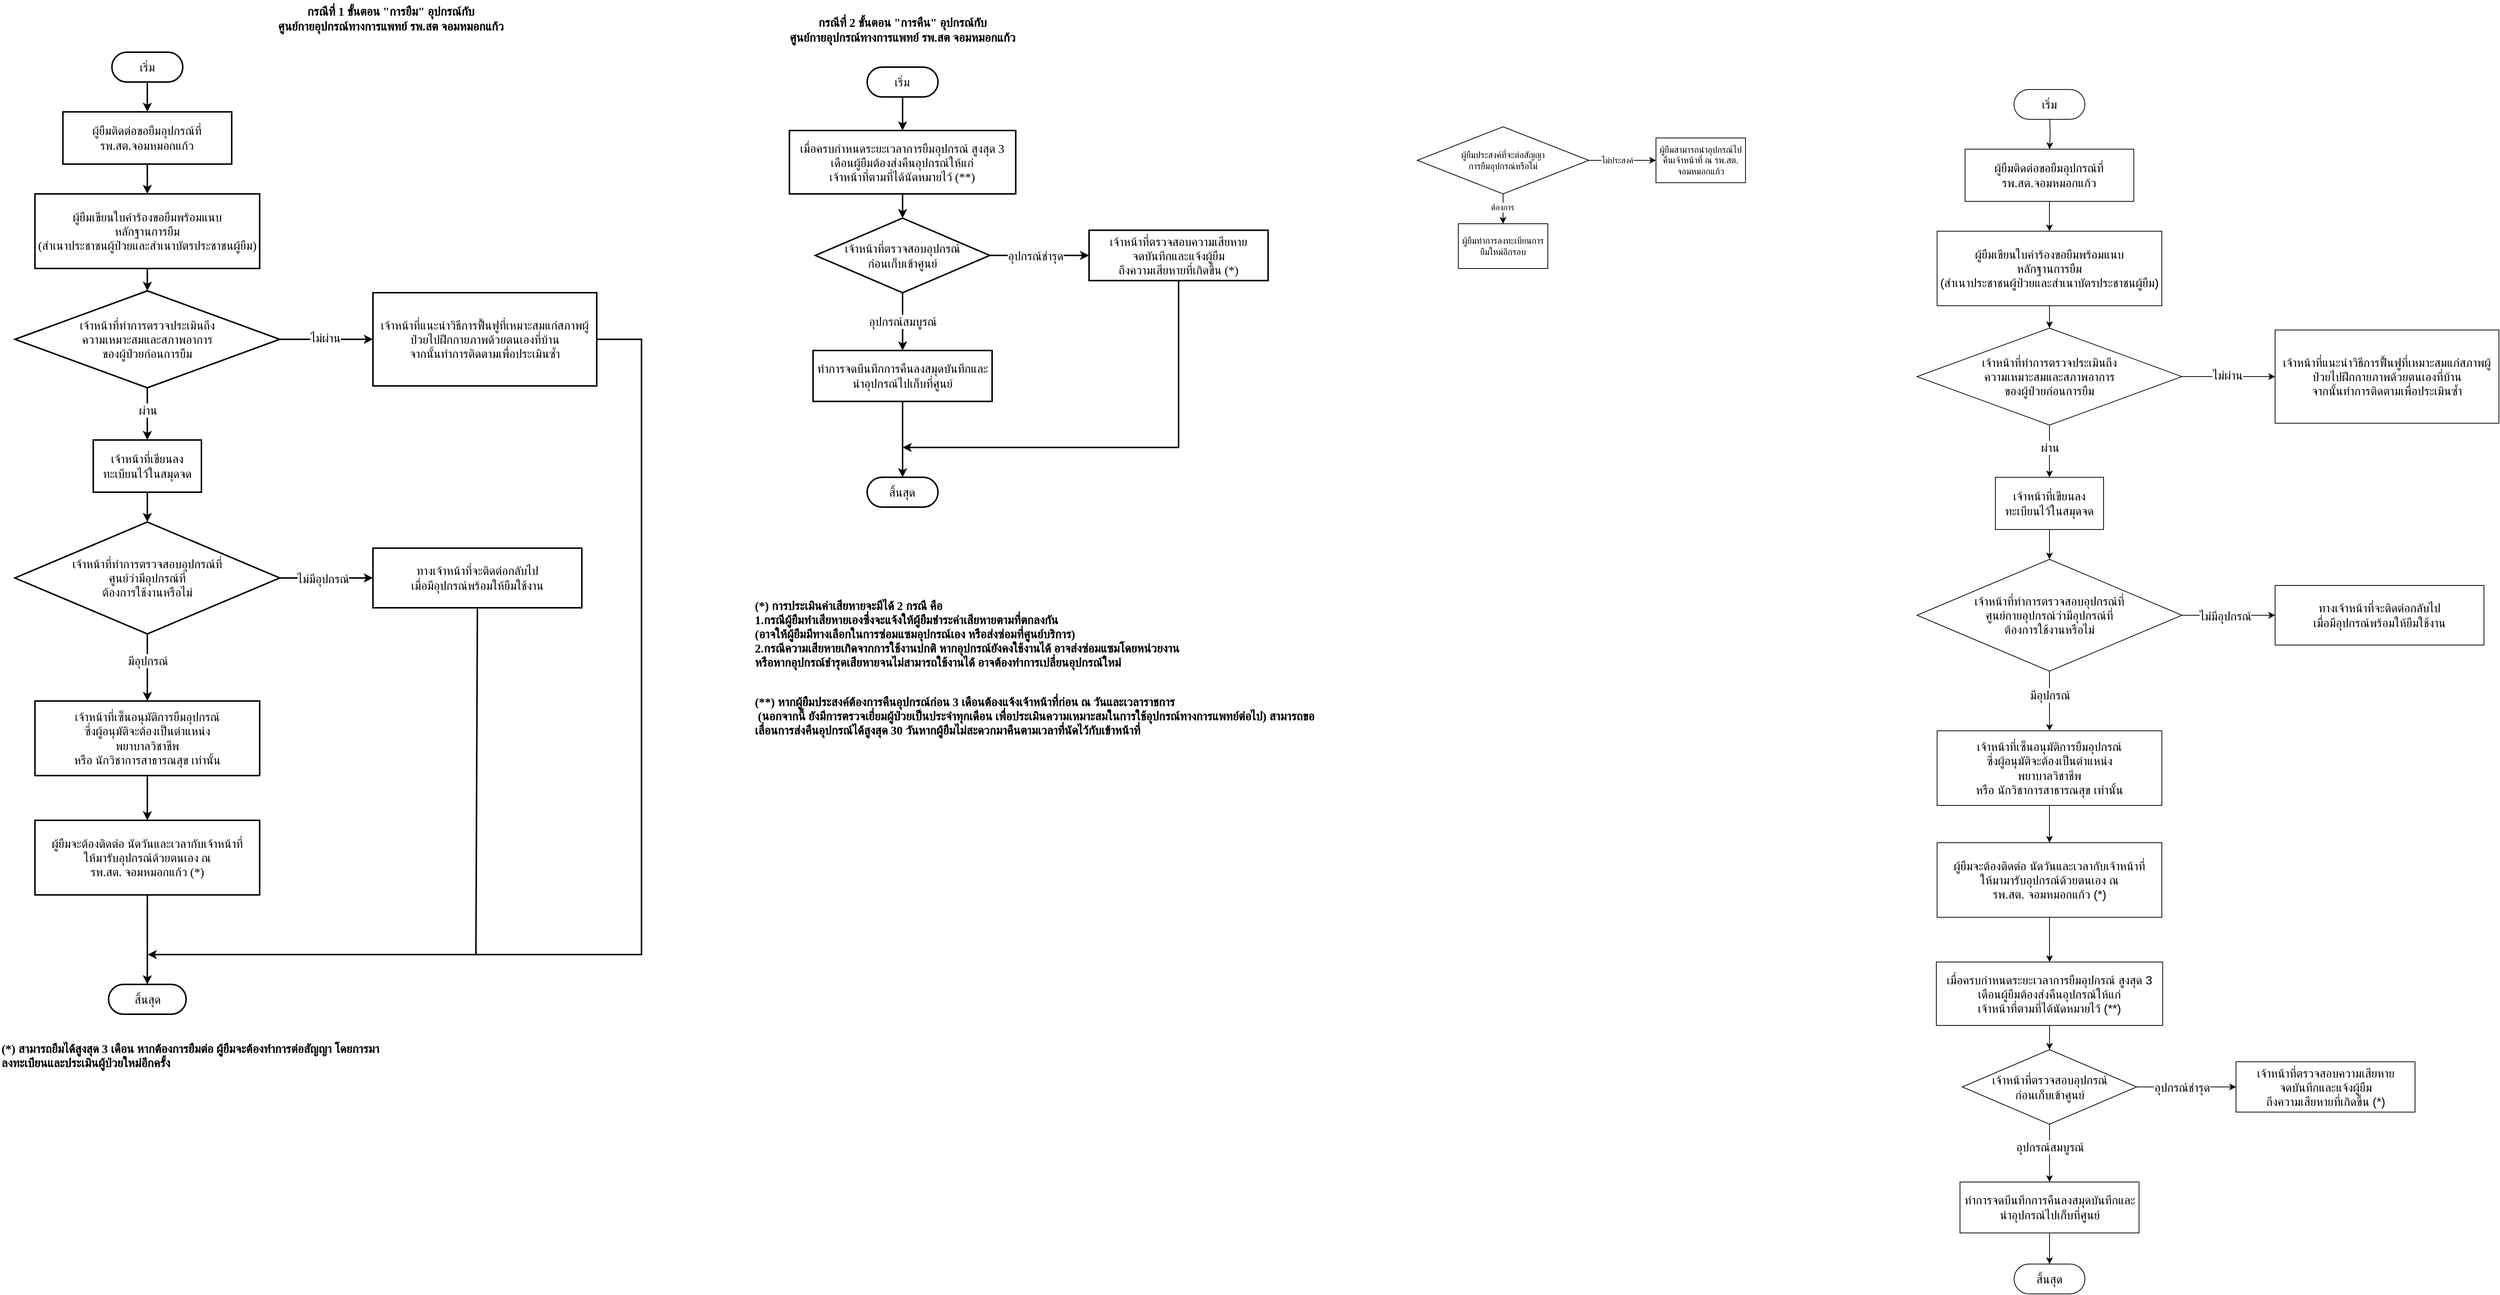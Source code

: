<mxfile version="26.0.16">
  <diagram id="C5RBs43oDa-KdzZeNtuy" name="Page-1">
    <mxGraphModel dx="2514" dy="1354" grid="1" gridSize="10" guides="0" tooltips="1" connect="1" arrows="1" fold="1" page="1" pageScale="1" pageWidth="3937" pageHeight="3937" math="0" shadow="0">
      <root>
        <mxCell id="WIyWlLk6GJQsqaUBKTNV-0" />
        <mxCell id="WIyWlLk6GJQsqaUBKTNV-1" parent="WIyWlLk6GJQsqaUBKTNV-0" />
        <mxCell id="w91RFXMXkyerHTZb2JvK-15" value="" style="edgeStyle=orthogonalEdgeStyle;rounded=0;orthogonalLoop=1;jettySize=auto;html=1;spacing=2;fontSize=16;strokeWidth=2;fontStyle=0;fontFamily=Sarabun;fontSource=https%3A%2F%2Ffonts.googleapis.com%2Fcss%3Ffamily%3DSarabun;" parent="WIyWlLk6GJQsqaUBKTNV-1" source="w91RFXMXkyerHTZb2JvK-3" target="w91RFXMXkyerHTZb2JvK-6" edge="1">
          <mxGeometry relative="1" as="geometry" />
        </mxCell>
        <mxCell id="w91RFXMXkyerHTZb2JvK-3" value="&lt;font data-font-src=&quot;https://fonts.googleapis.com/css?family=Sarabun&quot;&gt;&lt;span&gt;เริ่ม&lt;/span&gt;&lt;/font&gt;" style="html=1;dashed=0;whiteSpace=wrap;shape=mxgraph.dfd.start;fontSize=16;spacing=2;strokeWidth=2;fontStyle=0;fontFamily=Sarabun;fontSource=https%3A%2F%2Ffonts.googleapis.com%2Fcss%3Ffamily%3DSarabun;" parent="WIyWlLk6GJQsqaUBKTNV-1" vertex="1">
          <mxGeometry x="260.02" y="100" width="95" height="40" as="geometry" />
        </mxCell>
        <mxCell id="w91RFXMXkyerHTZb2JvK-16" value="" style="edgeStyle=orthogonalEdgeStyle;rounded=0;orthogonalLoop=1;jettySize=auto;html=1;spacing=2;fontSize=16;strokeWidth=2;fontStyle=0;fontFamily=Sarabun;fontSource=https%3A%2F%2Ffonts.googleapis.com%2Fcss%3Ffamily%3DSarabun;" parent="WIyWlLk6GJQsqaUBKTNV-1" source="w91RFXMXkyerHTZb2JvK-6" target="w91RFXMXkyerHTZb2JvK-7" edge="1">
          <mxGeometry relative="1" as="geometry" />
        </mxCell>
        <mxCell id="w91RFXMXkyerHTZb2JvK-6" value="&lt;font data-font-src=&quot;https://fonts.googleapis.com/css?family=Sarabun&quot;&gt;&lt;span&gt;ผู้ยืมติดต่อขอยืมอุปกรณ์ที่&lt;/span&gt;&lt;/font&gt;&lt;div&gt;&lt;font data-font-src=&quot;https://fonts.googleapis.com/css?family=Sarabun&quot;&gt;&lt;span&gt;รพ.สต.จอมหมอกแก้ว&lt;/span&gt;&lt;/font&gt;&lt;/div&gt;" style="rounded=0;whiteSpace=wrap;html=1;fontSize=16;spacing=2;strokeWidth=2;fontStyle=0;fontFamily=Sarabun;fontSource=https%3A%2F%2Ffonts.googleapis.com%2Fcss%3Ffamily%3DSarabun;" parent="WIyWlLk6GJQsqaUBKTNV-1" vertex="1">
          <mxGeometry x="194.37" y="180" width="226.25" height="70" as="geometry" />
        </mxCell>
        <mxCell id="w91RFXMXkyerHTZb2JvK-17" value="" style="edgeStyle=orthogonalEdgeStyle;rounded=0;orthogonalLoop=1;jettySize=auto;html=1;spacing=2;fontSize=16;strokeWidth=2;fontStyle=0;fontFamily=Sarabun;fontSource=https%3A%2F%2Ffonts.googleapis.com%2Fcss%3Ffamily%3DSarabun;" parent="WIyWlLk6GJQsqaUBKTNV-1" source="w91RFXMXkyerHTZb2JvK-7" target="w91RFXMXkyerHTZb2JvK-8" edge="1">
          <mxGeometry relative="1" as="geometry" />
        </mxCell>
        <mxCell id="w91RFXMXkyerHTZb2JvK-7" value="&lt;font data-font-src=&quot;https://fonts.googleapis.com/css?family=Sarabun&quot;&gt;&lt;span&gt;ผู้ยืมเขียนใบคำร้องขอยืมพร้อมแนบ&lt;br&gt;หลักฐานการยืม&lt;/span&gt;&lt;/font&gt;&lt;div&gt;&lt;font data-font-src=&quot;https://fonts.googleapis.com/css?family=Sarabun&quot;&gt;&lt;span&gt;(สำเนาประชาชนผู้ป่วยและสำเนาบัตรประชาชนผู้ยืม)&lt;/span&gt;&lt;/font&gt;&lt;/div&gt;" style="rounded=0;whiteSpace=wrap;html=1;fontSize=16;spacing=2;strokeWidth=2;fontStyle=0;fontFamily=Sarabun;fontSource=https%3A%2F%2Ffonts.googleapis.com%2Fcss%3Ffamily%3DSarabun;" parent="WIyWlLk6GJQsqaUBKTNV-1" vertex="1">
          <mxGeometry x="156.87" y="290" width="301.25" height="100" as="geometry" />
        </mxCell>
        <mxCell id="w91RFXMXkyerHTZb2JvK-18" value="" style="edgeStyle=orthogonalEdgeStyle;rounded=0;orthogonalLoop=1;jettySize=auto;html=1;spacing=2;fontSize=16;strokeWidth=2;fontStyle=0;fontFamily=Sarabun;fontSource=https%3A%2F%2Ffonts.googleapis.com%2Fcss%3Ffamily%3DSarabun;" parent="WIyWlLk6GJQsqaUBKTNV-1" source="w91RFXMXkyerHTZb2JvK-8" target="w91RFXMXkyerHTZb2JvK-9" edge="1">
          <mxGeometry relative="1" as="geometry" />
        </mxCell>
        <mxCell id="Gq7pANQXskhUeCgIyRuJ-11" value="&lt;span&gt;&lt;font data-font-src=&quot;https://fonts.googleapis.com/css?family=Sarabun&quot;&gt;ผ่าน&lt;/font&gt;&lt;/span&gt;" style="edgeLabel;html=1;align=center;verticalAlign=middle;resizable=0;points=[];fontSize=16;spacing=2;fontStyle=0;fontFamily=Sarabun;fontSource=https%3A%2F%2Ffonts.googleapis.com%2Fcss%3Ffamily%3DSarabun;" parent="w91RFXMXkyerHTZb2JvK-18" vertex="1" connectable="0">
          <mxGeometry x="-0.466" y="1" relative="1" as="geometry">
            <mxPoint x="-1" y="11" as="offset" />
          </mxGeometry>
        </mxCell>
        <mxCell id="Gq7pANQXskhUeCgIyRuJ-9" value="" style="edgeStyle=orthogonalEdgeStyle;rounded=0;orthogonalLoop=1;jettySize=auto;html=1;spacing=2;fontSize=16;strokeWidth=2;fontStyle=0;fontFamily=Sarabun;fontSource=https%3A%2F%2Ffonts.googleapis.com%2Fcss%3Ffamily%3DSarabun;" parent="WIyWlLk6GJQsqaUBKTNV-1" source="w91RFXMXkyerHTZb2JvK-8" target="Gq7pANQXskhUeCgIyRuJ-8" edge="1">
          <mxGeometry relative="1" as="geometry" />
        </mxCell>
        <mxCell id="Gq7pANQXskhUeCgIyRuJ-10" value="&lt;font data-font-src=&quot;https://fonts.googleapis.com/css?family=Sarabun&quot;&gt;&lt;span&gt;ไม่ผ่าน&lt;/span&gt;&lt;/font&gt;" style="edgeLabel;html=1;align=center;verticalAlign=middle;resizable=0;points=[];fontSize=16;spacing=2;fontStyle=0;fontFamily=Sarabun;fontSource=https%3A%2F%2Ffonts.googleapis.com%2Fcss%3Ffamily%3DSarabun;" parent="Gq7pANQXskhUeCgIyRuJ-9" vertex="1" connectable="0">
          <mxGeometry x="-0.021" y="2" relative="1" as="geometry">
            <mxPoint as="offset" />
          </mxGeometry>
        </mxCell>
        <mxCell id="w91RFXMXkyerHTZb2JvK-8" value="&lt;font data-font-src=&quot;https://fonts.googleapis.com/css?family=Sarabun&quot;&gt;&lt;span&gt;เจ้าหน้าที่ทำการตรวจประเมินถึง&lt;br&gt;ความเหมาะสมและสภาพอาการ&lt;br&gt;ของผู้ป่วยก่อนการยืม&lt;/span&gt;&lt;/font&gt;" style="rhombus;whiteSpace=wrap;html=1;spacing=2;fontSize=16;strokeWidth=2;fontStyle=0;fontFamily=Sarabun;fontSource=https%3A%2F%2Ffonts.googleapis.com%2Fcss%3Ffamily%3DSarabun;" parent="WIyWlLk6GJQsqaUBKTNV-1" vertex="1">
          <mxGeometry x="130" y="420" width="355" height="130" as="geometry" />
        </mxCell>
        <mxCell id="w91RFXMXkyerHTZb2JvK-19" value="" style="edgeStyle=orthogonalEdgeStyle;rounded=0;orthogonalLoop=1;jettySize=auto;html=1;spacing=2;fontSize=16;strokeWidth=2;fontStyle=0;fontFamily=Sarabun;fontSource=https%3A%2F%2Ffonts.googleapis.com%2Fcss%3Ffamily%3DSarabun;" parent="WIyWlLk6GJQsqaUBKTNV-1" source="w91RFXMXkyerHTZb2JvK-9" target="w91RFXMXkyerHTZb2JvK-10" edge="1">
          <mxGeometry relative="1" as="geometry" />
        </mxCell>
        <mxCell id="w91RFXMXkyerHTZb2JvK-9" value="&lt;font data-font-src=&quot;https://fonts.googleapis.com/css?family=Sarabun&quot;&gt;&lt;span&gt;เจ้าหน้าที่เขียนลงทะเบียนไว้ในสมุดจด&lt;/span&gt;&lt;/font&gt;" style="rounded=0;whiteSpace=wrap;html=1;spacing=2;fontSize=16;strokeWidth=2;fontStyle=0;fontFamily=Sarabun;fontSource=https%3A%2F%2Ffonts.googleapis.com%2Fcss%3Ffamily%3DSarabun;" parent="WIyWlLk6GJQsqaUBKTNV-1" vertex="1">
          <mxGeometry x="235.02" y="620" width="145" height="70" as="geometry" />
        </mxCell>
        <mxCell id="w91RFXMXkyerHTZb2JvK-20" value="" style="edgeStyle=orthogonalEdgeStyle;rounded=0;orthogonalLoop=1;jettySize=auto;html=1;spacing=2;fontSize=16;strokeWidth=2;fontStyle=0;fontFamily=Sarabun;fontSource=https%3A%2F%2Ffonts.googleapis.com%2Fcss%3Ffamily%3DSarabun;" parent="WIyWlLk6GJQsqaUBKTNV-1" source="w91RFXMXkyerHTZb2JvK-10" target="w91RFXMXkyerHTZb2JvK-11" edge="1">
          <mxGeometry relative="1" as="geometry" />
        </mxCell>
        <mxCell id="Gq7pANQXskhUeCgIyRuJ-12" value="&lt;font data-font-src=&quot;https://fonts.googleapis.com/css?family=Sarabun&quot;&gt;&lt;span&gt;มีอุปกรณ์&lt;/span&gt;&lt;/font&gt;" style="edgeLabel;html=1;align=center;verticalAlign=middle;resizable=0;points=[];fontSize=16;spacing=2;fontStyle=0;fontFamily=Sarabun;fontSource=https%3A%2F%2Ffonts.googleapis.com%2Fcss%3Ffamily%3DSarabun;" parent="w91RFXMXkyerHTZb2JvK-20" vertex="1" connectable="0">
          <mxGeometry x="-0.207" relative="1" as="geometry">
            <mxPoint as="offset" />
          </mxGeometry>
        </mxCell>
        <mxCell id="Gq7pANQXskhUeCgIyRuJ-14" value="" style="edgeStyle=orthogonalEdgeStyle;rounded=0;orthogonalLoop=1;jettySize=auto;html=1;spacing=2;fontSize=16;strokeWidth=2;fontStyle=0;fontFamily=Sarabun;fontSource=https%3A%2F%2Ffonts.googleapis.com%2Fcss%3Ffamily%3DSarabun;" parent="WIyWlLk6GJQsqaUBKTNV-1" source="w91RFXMXkyerHTZb2JvK-10" target="Gq7pANQXskhUeCgIyRuJ-13" edge="1">
          <mxGeometry relative="1" as="geometry" />
        </mxCell>
        <mxCell id="Gq7pANQXskhUeCgIyRuJ-16" value="&lt;span&gt;&lt;font data-font-src=&quot;https://fonts.googleapis.com/css?family=Sarabun&quot;&gt;ไม่มีอุปกรณ์&lt;/font&gt;&lt;/span&gt;" style="edgeLabel;html=1;align=center;verticalAlign=middle;resizable=0;points=[];fontSize=16;spacing=2;fontStyle=0;fontFamily=Sarabun;fontSource=https%3A%2F%2Ffonts.googleapis.com%2Fcss%3Ffamily%3DSarabun;" parent="Gq7pANQXskhUeCgIyRuJ-14" vertex="1" connectable="0">
          <mxGeometry x="-0.078" y="-1" relative="1" as="geometry">
            <mxPoint as="offset" />
          </mxGeometry>
        </mxCell>
        <mxCell id="w91RFXMXkyerHTZb2JvK-10" value="&lt;font data-font-src=&quot;https://fonts.googleapis.com/css?family=Sarabun&quot;&gt;&lt;span&gt;เจ้าหน้าที่ทำการตรวจสอบอุปกรณ์ที่&lt;br&gt;ศูนย์ว่ามีอุปกรณ์ที่&lt;br&gt;ต้องการใช้งานหรือไม่&lt;/span&gt;&lt;/font&gt;" style="rhombus;whiteSpace=wrap;html=1;spacing=2;fontSize=16;strokeWidth=2;fontStyle=0;fontFamily=Sarabun;fontSource=https%3A%2F%2Ffonts.googleapis.com%2Fcss%3Ffamily%3DSarabun;" parent="WIyWlLk6GJQsqaUBKTNV-1" vertex="1">
          <mxGeometry x="130.02" y="730" width="355" height="150" as="geometry" />
        </mxCell>
        <mxCell id="w91RFXMXkyerHTZb2JvK-21" value="" style="edgeStyle=orthogonalEdgeStyle;rounded=0;orthogonalLoop=1;jettySize=auto;html=1;spacing=2;fontSize=16;strokeWidth=2;fontStyle=0;fontFamily=Sarabun;fontSource=https%3A%2F%2Ffonts.googleapis.com%2Fcss%3Ffamily%3DSarabun;" parent="WIyWlLk6GJQsqaUBKTNV-1" source="w91RFXMXkyerHTZb2JvK-11" target="w91RFXMXkyerHTZb2JvK-12" edge="1">
          <mxGeometry relative="1" as="geometry" />
        </mxCell>
        <mxCell id="w91RFXMXkyerHTZb2JvK-11" value="&lt;font data-font-src=&quot;https://fonts.googleapis.com/css?family=Sarabun&quot;&gt;&lt;span&gt;เจ้าหน้าที่เซ็นอนุมัติการยืมอุปกรณ์&lt;br&gt;ซึ่งผู้อนุมัติจะต้องเป็นตำแหน่ง &lt;br&gt;พยาบาลวิชาชีพ&lt;br&gt;หรือ นักวิชาการสาธารณสุข เท่านั้น&lt;/span&gt;&lt;/font&gt;" style="rounded=0;whiteSpace=wrap;html=1;fontSize=16;spacing=2;strokeWidth=2;fontStyle=0;fontFamily=Sarabun;fontSource=https%3A%2F%2Ffonts.googleapis.com%2Fcss%3Ffamily%3DSarabun;" parent="WIyWlLk6GJQsqaUBKTNV-1" vertex="1">
          <mxGeometry x="156.89" y="970" width="301.25" height="100" as="geometry" />
        </mxCell>
        <mxCell id="w91RFXMXkyerHTZb2JvK-22" value="" style="rounded=0;orthogonalLoop=1;jettySize=auto;html=1;spacing=2;fontSize=16;strokeWidth=2;fontStyle=0;fontFamily=Sarabun;fontSource=https%3A%2F%2Ffonts.googleapis.com%2Fcss%3Ffamily%3DSarabun;edgeStyle=orthogonalEdgeStyle;" parent="WIyWlLk6GJQsqaUBKTNV-1" source="w91RFXMXkyerHTZb2JvK-12" target="w91RFXMXkyerHTZb2JvK-14" edge="1">
          <mxGeometry relative="1" as="geometry" />
        </mxCell>
        <mxCell id="w91RFXMXkyerHTZb2JvK-12" value="&lt;font data-font-src=&quot;https://fonts.googleapis.com/css?family=Sarabun&quot;&gt;&lt;span&gt;ผู้ยืมจะต้องติดต่อ นัดวันและเวลากับเจ้าหน้าที่&lt;br&gt;ให้มารับอุปกรณ์ด้วยตนเอง ณ &lt;br&gt;รพ.สต. จอมหมอกแก้ว (*)&lt;/span&gt;&lt;/font&gt;" style="rounded=0;whiteSpace=wrap;html=1;fontSize=16;spacing=2;strokeWidth=2;fontStyle=0;fontFamily=Sarabun;fontSource=https%3A%2F%2Ffonts.googleapis.com%2Fcss%3Ffamily%3DSarabun;" parent="WIyWlLk6GJQsqaUBKTNV-1" vertex="1">
          <mxGeometry x="156.87" y="1130" width="301.25" height="100" as="geometry" />
        </mxCell>
        <mxCell id="w91RFXMXkyerHTZb2JvK-13" value="&lt;span style=&quot;font-size: 16px; font-style: normal; font-variant-ligatures: normal; font-variant-caps: normal; letter-spacing: normal; orphans: 2; text-align: center; text-indent: 0px; text-transform: none; widows: 2; word-spacing: 0px; -webkit-text-stroke-width: 0px; white-space: normal; text-decoration-thickness: initial; text-decoration-style: initial; text-decoration-color: initial; float: none; display: inline !important;&quot;&gt;&lt;font data-font-src=&quot;https://fonts.googleapis.com/css?family=Sarabun&quot; face=&quot;Sarabun&quot; style=&quot;&quot;&gt;&lt;b&gt;(*) สามารถยืมได้สูงสุด 3 เดือน หากต้องการยืมต่อ ผู้ยืมจะต้องทำการต่อสัญญา โดยการมาลงทะเบียนและประเมินผู้ป่วยใหม่อีกครั้ง&lt;/b&gt;&lt;/font&gt;&lt;/span&gt;" style="text;whiteSpace=wrap;html=1;" parent="WIyWlLk6GJQsqaUBKTNV-1" vertex="1">
          <mxGeometry x="110" y="1420" width="520" height="50" as="geometry" />
        </mxCell>
        <mxCell id="w91RFXMXkyerHTZb2JvK-14" value="&lt;font data-font-src=&quot;https://fonts.googleapis.com/css?family=Sarabun&quot;&gt;&lt;span&gt;สิ้นสุด&lt;/span&gt;&lt;/font&gt;" style="html=1;dashed=0;whiteSpace=wrap;shape=mxgraph.dfd.start;spacing=2;fontSize=16;strokeWidth=2;fontStyle=0;fontFamily=Sarabun;fontSource=https%3A%2F%2Ffonts.googleapis.com%2Fcss%3Ffamily%3DSarabun;" parent="WIyWlLk6GJQsqaUBKTNV-1" vertex="1">
          <mxGeometry x="255.52" y="1350" width="104" height="40" as="geometry" />
        </mxCell>
        <mxCell id="w91RFXMXkyerHTZb2JvK-23" value="&lt;font style=&quot;font-size: 16px;&quot; data-font-src=&quot;https://fonts.googleapis.com/css?family=Sarabun&quot; face=&quot;Sarabun&quot;&gt;&lt;b style=&quot;&quot;&gt;กรณีที่ 1 ขั้นตอน &quot;การยืม&quot; อุปกรณ์กับ&lt;br&gt;ศูนย์กายอุปกรณ์ทางการแพทย์ รพ.สต จอมหมอกแก้ว&lt;/b&gt;&lt;/font&gt;" style="text;html=1;align=center;verticalAlign=middle;whiteSpace=wrap;rounded=0;" parent="WIyWlLk6GJQsqaUBKTNV-1" vertex="1">
          <mxGeometry x="420" y="30" width="427.51" height="50" as="geometry" />
        </mxCell>
        <mxCell id="Gq7pANQXskhUeCgIyRuJ-0" value="กรณีที่ 2 ขั้นตอน &quot;การคืน&quot; อุปกรณ์กับ&lt;br&gt;ศูนย์กายอุปกรณ์ทางการแพทย์ รพ.สต จอมหมอกแก้ว" style="text;html=1;align=center;verticalAlign=middle;whiteSpace=wrap;rounded=0;fontFamily=Sarabun;fontSource=https%3A%2F%2Ffonts.googleapis.com%2Fcss%3Ffamily%3DSarabun;fontStyle=1;fontSize=16;" parent="WIyWlLk6GJQsqaUBKTNV-1" vertex="1">
          <mxGeometry x="1100" y="50" width="440" height="40" as="geometry" />
        </mxCell>
        <mxCell id="Gq7pANQXskhUeCgIyRuJ-17" value="" style="edgeStyle=orthogonalEdgeStyle;rounded=0;orthogonalLoop=1;jettySize=auto;html=1;fontFamily=Sarabun;fontSource=https%3A%2F%2Ffonts.googleapis.com%2Fcss%3Ffamily%3DSarabun;fontSize=16;strokeWidth=2;" parent="WIyWlLk6GJQsqaUBKTNV-1" source="Gq7pANQXskhUeCgIyRuJ-1" target="Gq7pANQXskhUeCgIyRuJ-3" edge="1">
          <mxGeometry relative="1" as="geometry" />
        </mxCell>
        <mxCell id="Gq7pANQXskhUeCgIyRuJ-1" value="&lt;font&gt;เริ่ม&lt;/font&gt;" style="html=1;dashed=0;whiteSpace=wrap;shape=mxgraph.dfd.start;fontFamily=Sarabun;fontSource=https%3A%2F%2Ffonts.googleapis.com%2Fcss%3Ffamily%3DSarabun;fontSize=16;strokeWidth=2;" parent="WIyWlLk6GJQsqaUBKTNV-1" vertex="1">
          <mxGeometry x="1272.49" y="120" width="95" height="40" as="geometry" />
        </mxCell>
        <mxCell id="Gq7pANQXskhUeCgIyRuJ-18" value="" style="edgeStyle=orthogonalEdgeStyle;rounded=0;orthogonalLoop=1;jettySize=auto;html=1;fontFamily=Sarabun;fontSource=https%3A%2F%2Ffonts.googleapis.com%2Fcss%3Ffamily%3DSarabun;fontSize=16;strokeWidth=2;" parent="WIyWlLk6GJQsqaUBKTNV-1" source="Gq7pANQXskhUeCgIyRuJ-3" target="Gq7pANQXskhUeCgIyRuJ-4" edge="1">
          <mxGeometry relative="1" as="geometry" />
        </mxCell>
        <mxCell id="Gq7pANQXskhUeCgIyRuJ-3" value="เมื่อครบกำหนดระยะเวลาการยืมอุปกรณ์ สูงสุด 3 เดือนผู้ยืมต้องส่งคืนอุปกรณ์ให้แก่&lt;br&gt;เจ้าหน้าที่ตามที่ได้นัดหมายไว้ (**)" style="rounded=0;whiteSpace=wrap;html=1;fontSize=16;fontFamily=Sarabun;fontSource=https%3A%2F%2Ffonts.googleapis.com%2Fcss%3Ffamily%3DSarabun;strokeWidth=2;" parent="WIyWlLk6GJQsqaUBKTNV-1" vertex="1">
          <mxGeometry x="1168.28" y="205" width="303.44" height="85" as="geometry" />
        </mxCell>
        <mxCell id="Gq7pANQXskhUeCgIyRuJ-19" value="" style="edgeStyle=orthogonalEdgeStyle;rounded=0;orthogonalLoop=1;jettySize=auto;html=1;fontFamily=Sarabun;fontSource=https%3A%2F%2Ffonts.googleapis.com%2Fcss%3Ffamily%3DSarabun;fontSize=16;strokeWidth=2;" parent="WIyWlLk6GJQsqaUBKTNV-1" source="Gq7pANQXskhUeCgIyRuJ-4" target="Gq7pANQXskhUeCgIyRuJ-7" edge="1">
          <mxGeometry relative="1" as="geometry" />
        </mxCell>
        <mxCell id="Gq7pANQXskhUeCgIyRuJ-20" value="อุปกรณ์ชำรุด" style="edgeLabel;html=1;align=center;verticalAlign=middle;resizable=0;points=[];fontSize=16;fontFamily=Sarabun;fontSource=https%3A%2F%2Ffonts.googleapis.com%2Fcss%3Ffamily%3DSarabun;" parent="Gq7pANQXskhUeCgIyRuJ-19" vertex="1" connectable="0">
          <mxGeometry x="-0.089" relative="1" as="geometry">
            <mxPoint as="offset" />
          </mxGeometry>
        </mxCell>
        <mxCell id="Gq7pANQXskhUeCgIyRuJ-23" value="" style="edgeStyle=orthogonalEdgeStyle;rounded=0;orthogonalLoop=1;jettySize=auto;html=1;fontFamily=Sarabun;fontSource=https%3A%2F%2Ffonts.googleapis.com%2Fcss%3Ffamily%3DSarabun;fontSize=16;strokeWidth=2;" parent="WIyWlLk6GJQsqaUBKTNV-1" source="Gq7pANQXskhUeCgIyRuJ-4" target="Gq7pANQXskhUeCgIyRuJ-22" edge="1">
          <mxGeometry relative="1" as="geometry" />
        </mxCell>
        <mxCell id="Gq7pANQXskhUeCgIyRuJ-24" value="อุปกรณ์สมบูรณ์" style="edgeLabel;html=1;align=center;verticalAlign=middle;resizable=0;points=[];fontSize=16;fontFamily=Sarabun;fontSource=https%3A%2F%2Ffonts.googleapis.com%2Fcss%3Ffamily%3DSarabun;" parent="Gq7pANQXskhUeCgIyRuJ-23" vertex="1" connectable="0">
          <mxGeometry x="-0.324" relative="1" as="geometry">
            <mxPoint y="12" as="offset" />
          </mxGeometry>
        </mxCell>
        <mxCell id="Gq7pANQXskhUeCgIyRuJ-4" value="เจ้าหน้าที่ตรวจสอบอุปกรณ์&lt;br&gt;ก่อนเก็บเข้าศูนย์" style="rhombus;whiteSpace=wrap;html=1;fontSize=16;fontFamily=Sarabun;fontSource=https%3A%2F%2Ffonts.googleapis.com%2Fcss%3Ffamily%3DSarabun;strokeWidth=2;" parent="WIyWlLk6GJQsqaUBKTNV-1" vertex="1">
          <mxGeometry x="1203.12" y="322.5" width="233.76" height="100" as="geometry" />
        </mxCell>
        <mxCell id="Gq7pANQXskhUeCgIyRuJ-7" value="เจ้าหน้าที่ตรวจสอบความเสียหาย&lt;br&gt;จดบันทึกและแจ้งผู้ยืม&lt;br&gt;ถึงความเสียหายที่เกิดขึ้น (*)" style="rounded=0;whiteSpace=wrap;html=1;fontSize=16;fontFamily=Sarabun;fontSource=https%3A%2F%2Ffonts.googleapis.com%2Fcss%3Ffamily%3DSarabun;strokeWidth=2;" parent="WIyWlLk6GJQsqaUBKTNV-1" vertex="1">
          <mxGeometry x="1570" y="338.75" width="240" height="67.5" as="geometry" />
        </mxCell>
        <mxCell id="Gq7pANQXskhUeCgIyRuJ-8" value="&lt;font&gt;&lt;span&gt;เจ้าหน้าที่แนะนำวิธีการฟื้นฟูที่เหมาะสมแก่สภาพผู้ป่วยไปฝึกกายภาพด้วยตนเองที่บ้าน&lt;/span&gt;&lt;/font&gt;&lt;div&gt;&lt;font&gt;&lt;span&gt;จากนั้นทำการติดตามเพื่อประเมินซ้ำ&lt;/span&gt;&lt;/font&gt;&lt;/div&gt;" style="rounded=0;whiteSpace=wrap;html=1;spacing=2;fontSize=16;strokeWidth=2;fontStyle=0;fontFamily=Sarabun;fontSource=https%3A%2F%2Ffonts.googleapis.com%2Fcss%3Ffamily%3DSarabun;" parent="WIyWlLk6GJQsqaUBKTNV-1" vertex="1">
          <mxGeometry x="610" y="422.5" width="300" height="125" as="geometry" />
        </mxCell>
        <mxCell id="Gq7pANQXskhUeCgIyRuJ-13" value="&lt;font data-font-src=&quot;https://fonts.googleapis.com/css?family=Sarabun&quot;&gt;&lt;span&gt;ทางเจ้าหน้าที่จะติดต่อกลับไป&lt;br&gt;เมื่อมีอุปกรณ์พร้อมให้ยืมใช้งาน&lt;/span&gt;&lt;/font&gt;" style="rounded=0;whiteSpace=wrap;html=1;spacing=2;fontSize=16;strokeWidth=2;fontStyle=0;fontFamily=Sarabun;fontSource=https%3A%2F%2Ffonts.googleapis.com%2Fcss%3Ffamily%3DSarabun;" parent="WIyWlLk6GJQsqaUBKTNV-1" vertex="1">
          <mxGeometry x="610" y="765" width="280" height="80" as="geometry" />
        </mxCell>
        <mxCell id="Gq7pANQXskhUeCgIyRuJ-21" value="&lt;font&gt;(*) การประเมินค่าเสียหายจะมีได้ 2 กรณี คือ &lt;br&gt;1.กรณีผู้ยืมทำเสียหายเองซึ่งจะแจ้งให้ผู้ยืมชำระค่าเสียหายตามที่ตกลงกัน &lt;br&gt;(อาจให้ผู้ยืมมีทางเลือกในการซ่อมแซมอุปกรณ์เอง หรือส่งซ่อมที่ศูนย์บริการ)&lt;/font&gt;&lt;div&gt;&lt;font&gt;2.กรณีความเสียหายเกิดจากการใช้งานปกติ&amp;nbsp;หากอุปกรณ์ยังคงใช้งานได้ อาจส่งซ่อมแซมโดยหน่วยงาน &lt;br&gt;หรือหากอุปกรณ์ชำรุดเสียหายจนไม่สามารถใช้งานได้ อาจต้องทำการเปลี่ยนอุปกรณ์ใหม่&amp;nbsp;&lt;/font&gt;&lt;/div&gt;" style="text;html=1;align=left;verticalAlign=middle;whiteSpace=wrap;rounded=0;fontFamily=Sarabun;fontSource=https%3A%2F%2Ffonts.googleapis.com%2Fcss%3Ffamily%3DSarabun;fontStyle=1;fontSize=16;" parent="WIyWlLk6GJQsqaUBKTNV-1" vertex="1">
          <mxGeometry x="1120" y="820" width="670" height="120" as="geometry" />
        </mxCell>
        <mxCell id="Gq7pANQXskhUeCgIyRuJ-26" value="" style="edgeStyle=orthogonalEdgeStyle;rounded=0;orthogonalLoop=1;jettySize=auto;html=1;fontFamily=Sarabun;fontSource=https%3A%2F%2Ffonts.googleapis.com%2Fcss%3Ffamily%3DSarabun;fontSize=16;strokeWidth=2;" parent="WIyWlLk6GJQsqaUBKTNV-1" source="Gq7pANQXskhUeCgIyRuJ-22" target="Gq7pANQXskhUeCgIyRuJ-25" edge="1">
          <mxGeometry relative="1" as="geometry" />
        </mxCell>
        <mxCell id="Gq7pANQXskhUeCgIyRuJ-22" value="ทำการจดบึนทึกการคืนลงสมุดบันทึกและนำอุปกรณ์ไปเก็บที่ศูนย์" style="rounded=0;whiteSpace=wrap;html=1;fontSize=16;fontFamily=Sarabun;fontSource=https%3A%2F%2Ffonts.googleapis.com%2Fcss%3Ffamily%3DSarabun;strokeWidth=2;" parent="WIyWlLk6GJQsqaUBKTNV-1" vertex="1">
          <mxGeometry x="1200" y="500" width="240" height="68.26" as="geometry" />
        </mxCell>
        <mxCell id="Gq7pANQXskhUeCgIyRuJ-25" value="&lt;font&gt;สิ้นสุด&lt;/font&gt;" style="html=1;dashed=0;whiteSpace=wrap;shape=mxgraph.dfd.start;fontFamily=Sarabun;fontSource=https%3A%2F%2Ffonts.googleapis.com%2Fcss%3Ffamily%3DSarabun;fontSize=16;strokeWidth=2;" parent="WIyWlLk6GJQsqaUBKTNV-1" vertex="1">
          <mxGeometry x="1272.49" y="670" width="95" height="40" as="geometry" />
        </mxCell>
        <mxCell id="ooGsEa1KeA06Juk-TKVE-1" value="&lt;span&gt;(**) หากผู้ยืมประสงค์ต้องการคืนอุปกรณ์ก่อน 3 เดือนต้องแจ้งเจ้าหน้าที่ก่อน ณ วันและเวลาราชการ&lt;br&gt;&lt;/span&gt;&lt;span style=&quot;background-color: transparent; color: light-dark(rgb(0, 0, 0), rgb(255, 255, 255));&quot;&gt;&amp;nbsp;(&lt;/span&gt;&lt;span&gt;นอกจากนี้ ยังมีการตรวจเยี่ยมผู้ป่วยเป็นประจำทุกเดือน เพื่อประเมินความเหมาะสมในการใช้อุปกรณ์ทางการแพทย์ต่อไป&lt;/span&gt;&lt;span style=&quot;background-color: transparent; color: light-dark(rgb(0, 0, 0), rgb(255, 255, 255));&quot;&gt;) สามารถขอเลื่อนการส่งคืนอุปกรณ์ได้สูงสุด 30 วันหากผู้ยืมไม่สะดวกมาคืนตามเวลาที่นัดไว้กับเข้าหน้าที่&lt;/span&gt;" style="text;html=1;align=left;verticalAlign=middle;whiteSpace=wrap;rounded=0;fontFamily=Sarabun;fontSource=https%3A%2F%2Ffonts.googleapis.com%2Fcss%3Ffamily%3DSarabun;fontStyle=1;fontSize=16;" parent="WIyWlLk6GJQsqaUBKTNV-1" vertex="1">
          <mxGeometry x="1120" y="950" width="760" height="80" as="geometry" />
        </mxCell>
        <mxCell id="ooGsEa1KeA06Juk-TKVE-11" value="" style="edgeStyle=orthogonalEdgeStyle;rounded=0;orthogonalLoop=1;jettySize=auto;html=1;" parent="WIyWlLk6GJQsqaUBKTNV-1" source="ooGsEa1KeA06Juk-TKVE-8" target="ooGsEa1KeA06Juk-TKVE-9" edge="1">
          <mxGeometry relative="1" as="geometry" />
        </mxCell>
        <mxCell id="ooGsEa1KeA06Juk-TKVE-13" value="ไม่ประสงค์" style="edgeLabel;html=1;align=center;verticalAlign=middle;resizable=0;points=[];" parent="ooGsEa1KeA06Juk-TKVE-11" vertex="1" connectable="0">
          <mxGeometry x="-0.165" relative="1" as="geometry">
            <mxPoint as="offset" />
          </mxGeometry>
        </mxCell>
        <mxCell id="ooGsEa1KeA06Juk-TKVE-12" value="" style="edgeStyle=orthogonalEdgeStyle;rounded=0;orthogonalLoop=1;jettySize=auto;html=1;" parent="WIyWlLk6GJQsqaUBKTNV-1" source="ooGsEa1KeA06Juk-TKVE-8" target="ooGsEa1KeA06Juk-TKVE-10" edge="1">
          <mxGeometry relative="1" as="geometry" />
        </mxCell>
        <mxCell id="ooGsEa1KeA06Juk-TKVE-14" value="ต้องการ" style="edgeLabel;html=1;align=center;verticalAlign=middle;resizable=0;points=[];" parent="ooGsEa1KeA06Juk-TKVE-12" vertex="1" connectable="0">
          <mxGeometry x="-0.126" y="-1" relative="1" as="geometry">
            <mxPoint as="offset" />
          </mxGeometry>
        </mxCell>
        <mxCell id="ooGsEa1KeA06Juk-TKVE-8" value="ผู้ยืมประสงค์ที่จะต่อสัญญา&lt;br&gt;การยืมอุปกรณ์หรือไม่" style="rhombus;whiteSpace=wrap;html=1;" parent="WIyWlLk6GJQsqaUBKTNV-1" vertex="1">
          <mxGeometry x="2010" y="200" width="230" height="90" as="geometry" />
        </mxCell>
        <mxCell id="ooGsEa1KeA06Juk-TKVE-9" value="ผู้ยืมสามารถนำอุปกรณ์ไปคืนเจ้าหน้าที่ ณ รพ.สต. จอมหมอกแก้ว" style="rounded=0;whiteSpace=wrap;html=1;" parent="WIyWlLk6GJQsqaUBKTNV-1" vertex="1">
          <mxGeometry x="2330" y="215" width="120" height="60" as="geometry" />
        </mxCell>
        <mxCell id="ooGsEa1KeA06Juk-TKVE-10" value="ผู้ยืมทำการลงทะเบียนการยืมใหม่อีกรอบ" style="rounded=0;whiteSpace=wrap;html=1;" parent="WIyWlLk6GJQsqaUBKTNV-1" vertex="1">
          <mxGeometry x="2065" y="330" width="120" height="60" as="geometry" />
        </mxCell>
        <mxCell id="ooGsEa1KeA06Juk-TKVE-37" value="" style="edgeStyle=orthogonalEdgeStyle;rounded=0;orthogonalLoop=1;jettySize=auto;html=1;" parent="WIyWlLk6GJQsqaUBKTNV-1" target="ooGsEa1KeA06Juk-TKVE-39" edge="1">
          <mxGeometry relative="1" as="geometry">
            <mxPoint x="2858" y="190" as="sourcePoint" />
          </mxGeometry>
        </mxCell>
        <mxCell id="ooGsEa1KeA06Juk-TKVE-38" value="" style="edgeStyle=orthogonalEdgeStyle;rounded=0;orthogonalLoop=1;jettySize=auto;html=1;" parent="WIyWlLk6GJQsqaUBKTNV-1" source="ooGsEa1KeA06Juk-TKVE-39" target="ooGsEa1KeA06Juk-TKVE-41" edge="1">
          <mxGeometry relative="1" as="geometry" />
        </mxCell>
        <mxCell id="ooGsEa1KeA06Juk-TKVE-39" value="ผู้ยืมติดต่อขอยืมอุปกรณ์ที่&lt;div&gt;รพ.สต.จอมหมอกแก้ว&lt;/div&gt;" style="rounded=0;whiteSpace=wrap;html=1;fontSize=16;" parent="WIyWlLk6GJQsqaUBKTNV-1" vertex="1">
          <mxGeometry x="2744.37" y="230" width="226.25" height="70" as="geometry" />
        </mxCell>
        <mxCell id="ooGsEa1KeA06Juk-TKVE-40" value="" style="edgeStyle=orthogonalEdgeStyle;rounded=0;orthogonalLoop=1;jettySize=auto;html=1;" parent="WIyWlLk6GJQsqaUBKTNV-1" source="ooGsEa1KeA06Juk-TKVE-41" target="ooGsEa1KeA06Juk-TKVE-46" edge="1">
          <mxGeometry relative="1" as="geometry" />
        </mxCell>
        <mxCell id="ooGsEa1KeA06Juk-TKVE-41" value="ผู้ยืมเขียนใบคำร้องขอยืมพร้อมแนบ&lt;br&gt;หลักฐานการยืม&lt;div&gt;(สำเนาประชาชนผู้ป่วยและสำเนาบัตรประชาชนผู้ยืม)&lt;/div&gt;" style="rounded=0;whiteSpace=wrap;html=1;fontSize=16;" parent="WIyWlLk6GJQsqaUBKTNV-1" vertex="1">
          <mxGeometry x="2706.87" y="340" width="301.25" height="100" as="geometry" />
        </mxCell>
        <mxCell id="ooGsEa1KeA06Juk-TKVE-42" value="" style="edgeStyle=orthogonalEdgeStyle;rounded=0;orthogonalLoop=1;jettySize=auto;html=1;" parent="WIyWlLk6GJQsqaUBKTNV-1" source="ooGsEa1KeA06Juk-TKVE-46" target="ooGsEa1KeA06Juk-TKVE-48" edge="1">
          <mxGeometry relative="1" as="geometry" />
        </mxCell>
        <mxCell id="ooGsEa1KeA06Juk-TKVE-43" value="ผ่าน" style="edgeLabel;html=1;align=center;verticalAlign=middle;resizable=0;points=[];fontSize=16;" parent="ooGsEa1KeA06Juk-TKVE-42" vertex="1" connectable="0">
          <mxGeometry x="-0.466" y="1" relative="1" as="geometry">
            <mxPoint x="-1" y="11" as="offset" />
          </mxGeometry>
        </mxCell>
        <mxCell id="ooGsEa1KeA06Juk-TKVE-44" value="" style="edgeStyle=orthogonalEdgeStyle;rounded=0;orthogonalLoop=1;jettySize=auto;html=1;" parent="WIyWlLk6GJQsqaUBKTNV-1" source="ooGsEa1KeA06Juk-TKVE-46" target="ooGsEa1KeA06Juk-TKVE-57" edge="1">
          <mxGeometry relative="1" as="geometry" />
        </mxCell>
        <mxCell id="ooGsEa1KeA06Juk-TKVE-45" value="ไม่ผ่าน" style="edgeLabel;html=1;align=center;verticalAlign=middle;resizable=0;points=[];fontSize=16;" parent="ooGsEa1KeA06Juk-TKVE-44" vertex="1" connectable="0">
          <mxGeometry x="-0.021" y="2" relative="1" as="geometry">
            <mxPoint as="offset" />
          </mxGeometry>
        </mxCell>
        <mxCell id="ooGsEa1KeA06Juk-TKVE-46" value="&lt;font style=&quot;font-size: 16px;&quot;&gt;เจ้าหน้าที่ทำการตรวจประเมินถึง&lt;br&gt;ความเหมาะสมและสภาพอาการ&lt;br&gt;ของผู้ป่วยก่อนการยืม&lt;/font&gt;" style="rhombus;whiteSpace=wrap;html=1;" parent="WIyWlLk6GJQsqaUBKTNV-1" vertex="1">
          <mxGeometry x="2680" y="470" width="355" height="130" as="geometry" />
        </mxCell>
        <mxCell id="ooGsEa1KeA06Juk-TKVE-47" value="" style="edgeStyle=orthogonalEdgeStyle;rounded=0;orthogonalLoop=1;jettySize=auto;html=1;" parent="WIyWlLk6GJQsqaUBKTNV-1" source="ooGsEa1KeA06Juk-TKVE-48" target="ooGsEa1KeA06Juk-TKVE-53" edge="1">
          <mxGeometry relative="1" as="geometry" />
        </mxCell>
        <mxCell id="ooGsEa1KeA06Juk-TKVE-48" value="&lt;font style=&quot;font-size: 16px;&quot;&gt;เจ้าหน้าที่เขียนลงทะเบียนไว้ในสมุดจด&lt;/font&gt;" style="rounded=0;whiteSpace=wrap;html=1;" parent="WIyWlLk6GJQsqaUBKTNV-1" vertex="1">
          <mxGeometry x="2785.02" y="670" width="145" height="70" as="geometry" />
        </mxCell>
        <mxCell id="ooGsEa1KeA06Juk-TKVE-49" value="" style="edgeStyle=orthogonalEdgeStyle;rounded=0;orthogonalLoop=1;jettySize=auto;html=1;" parent="WIyWlLk6GJQsqaUBKTNV-1" source="ooGsEa1KeA06Juk-TKVE-53" target="ooGsEa1KeA06Juk-TKVE-55" edge="1">
          <mxGeometry relative="1" as="geometry" />
        </mxCell>
        <mxCell id="ooGsEa1KeA06Juk-TKVE-50" value="มีอุปกรณ์" style="edgeLabel;html=1;align=center;verticalAlign=middle;resizable=0;points=[];fontSize=16;" parent="ooGsEa1KeA06Juk-TKVE-49" vertex="1" connectable="0">
          <mxGeometry x="-0.207" relative="1" as="geometry">
            <mxPoint as="offset" />
          </mxGeometry>
        </mxCell>
        <mxCell id="ooGsEa1KeA06Juk-TKVE-51" value="" style="edgeStyle=orthogonalEdgeStyle;rounded=0;orthogonalLoop=1;jettySize=auto;html=1;" parent="WIyWlLk6GJQsqaUBKTNV-1" source="ooGsEa1KeA06Juk-TKVE-53" target="ooGsEa1KeA06Juk-TKVE-58" edge="1">
          <mxGeometry relative="1" as="geometry" />
        </mxCell>
        <mxCell id="ooGsEa1KeA06Juk-TKVE-52" value="ไม่มีอุปกรณ์" style="edgeLabel;html=1;align=center;verticalAlign=middle;resizable=0;points=[];fontSize=16;" parent="ooGsEa1KeA06Juk-TKVE-51" vertex="1" connectable="0">
          <mxGeometry x="-0.078" y="-1" relative="1" as="geometry">
            <mxPoint as="offset" />
          </mxGeometry>
        </mxCell>
        <mxCell id="ooGsEa1KeA06Juk-TKVE-53" value="&lt;font style=&quot;font-size: 16px;&quot;&gt;เจ้าหน้าที่ทำการตรวจสอบอุปกรณ์ที่&lt;br&gt;ศูนย์กายอุปกรณ์ว่ามีอุปกรณ์ที่&lt;br&gt;ต้องการใช้งานหรือไม่&lt;/font&gt;" style="rhombus;whiteSpace=wrap;html=1;" parent="WIyWlLk6GJQsqaUBKTNV-1" vertex="1">
          <mxGeometry x="2680.02" y="780" width="355" height="150" as="geometry" />
        </mxCell>
        <mxCell id="ooGsEa1KeA06Juk-TKVE-54" value="" style="edgeStyle=orthogonalEdgeStyle;rounded=0;orthogonalLoop=1;jettySize=auto;html=1;" parent="WIyWlLk6GJQsqaUBKTNV-1" source="ooGsEa1KeA06Juk-TKVE-55" target="ooGsEa1KeA06Juk-TKVE-56" edge="1">
          <mxGeometry relative="1" as="geometry" />
        </mxCell>
        <mxCell id="ooGsEa1KeA06Juk-TKVE-55" value="เจ้าหน้าที่เซ็นอนุมัติการยืมอุปกรณ์&lt;br&gt;ซึ่งผู้อนุมัติจะต้องเป็นตำแหน่ง &lt;br&gt;พยาบาลวิชาชีพ&lt;br&gt;หรือ นักวิชาการสาธารณสุข เท่านั้น" style="rounded=0;whiteSpace=wrap;html=1;fontSize=16;" parent="WIyWlLk6GJQsqaUBKTNV-1" vertex="1">
          <mxGeometry x="2706.89" y="1010" width="301.25" height="100" as="geometry" />
        </mxCell>
        <mxCell id="ooGsEa1KeA06Juk-TKVE-71" value="" style="edgeStyle=orthogonalEdgeStyle;rounded=0;orthogonalLoop=1;jettySize=auto;html=1;" parent="WIyWlLk6GJQsqaUBKTNV-1" source="ooGsEa1KeA06Juk-TKVE-56" target="ooGsEa1KeA06Juk-TKVE-61" edge="1">
          <mxGeometry relative="1" as="geometry" />
        </mxCell>
        <mxCell id="ooGsEa1KeA06Juk-TKVE-56" value="ผู้ยืมจะต้องติดต่อ นัดวันและเวลากับเจ้าหน้าที่&lt;br&gt;ให้มามารับอุปกรณ์ด้วยตนเอง ณ &lt;br&gt;รพ.สต. จอมหมอกแก้ว (*)" style="rounded=0;whiteSpace=wrap;html=1;fontSize=16;" parent="WIyWlLk6GJQsqaUBKTNV-1" vertex="1">
          <mxGeometry x="2706.87" y="1160" width="301.25" height="100" as="geometry" />
        </mxCell>
        <mxCell id="ooGsEa1KeA06Juk-TKVE-57" value="&lt;font style=&quot;font-size: 16px;&quot;&gt;เจ้าหน้าที่แนะนำวิธีการฟื้นฟูที่เหมาะสมแก่สภาพผู้ป่วยไปฝึกกายภาพด้วยตนเองที่บ้าน&lt;/font&gt;&lt;div&gt;&lt;font style=&quot;font-size: 16px;&quot;&gt;จากนั้นทำการติดตามเพื่อประเมินซ้ำ&lt;/font&gt;&lt;/div&gt;" style="rounded=0;whiteSpace=wrap;html=1;" parent="WIyWlLk6GJQsqaUBKTNV-1" vertex="1">
          <mxGeometry x="3160" y="472.5" width="300" height="125" as="geometry" />
        </mxCell>
        <mxCell id="ooGsEa1KeA06Juk-TKVE-58" value="&lt;font style=&quot;font-size: 16px;&quot;&gt;ทางเจ้าหน้าที่จะติดต่อกลับไป&lt;br&gt;เมื่อมีอุปกรณ์พร้อมให้ยืมใช้งาน&lt;/font&gt;" style="rounded=0;whiteSpace=wrap;html=1;" parent="WIyWlLk6GJQsqaUBKTNV-1" vertex="1">
          <mxGeometry x="3160" y="815" width="280" height="80" as="geometry" />
        </mxCell>
        <mxCell id="ooGsEa1KeA06Juk-TKVE-59" value="เริ่ม" style="html=1;dashed=0;whiteSpace=wrap;shape=mxgraph.dfd.start;fontSize=16;" parent="WIyWlLk6GJQsqaUBKTNV-1" vertex="1">
          <mxGeometry x="2810.02" y="150" width="95" height="40" as="geometry" />
        </mxCell>
        <mxCell id="ooGsEa1KeA06Juk-TKVE-60" value="" style="edgeStyle=orthogonalEdgeStyle;rounded=0;orthogonalLoop=1;jettySize=auto;html=1;" parent="WIyWlLk6GJQsqaUBKTNV-1" source="ooGsEa1KeA06Juk-TKVE-61" target="ooGsEa1KeA06Juk-TKVE-66" edge="1">
          <mxGeometry relative="1" as="geometry" />
        </mxCell>
        <mxCell id="ooGsEa1KeA06Juk-TKVE-61" value="เมื่อครบกำหนดระยะเวลาการยืมอุปกรณ์ สูงสุด 3 เดือนผู้ยืมต้องส่งคืนอุปกรณ์ให้แก่&lt;br&gt;เจ้าหน้าที่ตามที่ได้นัดหมายไว้ (**)" style="rounded=0;whiteSpace=wrap;html=1;fontSize=16;" parent="WIyWlLk6GJQsqaUBKTNV-1" vertex="1">
          <mxGeometry x="2705.87" y="1320" width="303.44" height="85" as="geometry" />
        </mxCell>
        <mxCell id="ooGsEa1KeA06Juk-TKVE-62" value="" style="edgeStyle=orthogonalEdgeStyle;rounded=0;orthogonalLoop=1;jettySize=auto;html=1;" parent="WIyWlLk6GJQsqaUBKTNV-1" source="ooGsEa1KeA06Juk-TKVE-66" target="ooGsEa1KeA06Juk-TKVE-67" edge="1">
          <mxGeometry relative="1" as="geometry" />
        </mxCell>
        <mxCell id="ooGsEa1KeA06Juk-TKVE-63" value="อุปกรณ์ชำรุด" style="edgeLabel;html=1;align=center;verticalAlign=middle;resizable=0;points=[];fontSize=16;" parent="ooGsEa1KeA06Juk-TKVE-62" vertex="1" connectable="0">
          <mxGeometry x="-0.089" relative="1" as="geometry">
            <mxPoint as="offset" />
          </mxGeometry>
        </mxCell>
        <mxCell id="ooGsEa1KeA06Juk-TKVE-64" value="" style="edgeStyle=orthogonalEdgeStyle;rounded=0;orthogonalLoop=1;jettySize=auto;html=1;" parent="WIyWlLk6GJQsqaUBKTNV-1" source="ooGsEa1KeA06Juk-TKVE-66" target="ooGsEa1KeA06Juk-TKVE-69" edge="1">
          <mxGeometry relative="1" as="geometry" />
        </mxCell>
        <mxCell id="ooGsEa1KeA06Juk-TKVE-65" value="อุปกรณ์สมบูรณ์" style="edgeLabel;html=1;align=center;verticalAlign=middle;resizable=0;points=[];fontSize=16;" parent="ooGsEa1KeA06Juk-TKVE-64" vertex="1" connectable="0">
          <mxGeometry x="-0.324" relative="1" as="geometry">
            <mxPoint y="4" as="offset" />
          </mxGeometry>
        </mxCell>
        <mxCell id="ooGsEa1KeA06Juk-TKVE-66" value="เจ้าหน้าที่ตรวจสอบอุปกรณ์&lt;br&gt;ก่อนเก็บเข้าศูนย์" style="rhombus;whiteSpace=wrap;html=1;fontSize=16;" parent="WIyWlLk6GJQsqaUBKTNV-1" vertex="1">
          <mxGeometry x="2740.71" y="1437.5" width="233.76" height="100" as="geometry" />
        </mxCell>
        <mxCell id="ooGsEa1KeA06Juk-TKVE-67" value="เจ้าหน้าที่ตรวจสอบความเสียหาย&lt;br&gt;จดบันทึกและแจ้งผู้ยืม&lt;br&gt;ถึงความเสียหายที่เกิดขึ้น (*)" style="rounded=0;whiteSpace=wrap;html=1;fontSize=16;" parent="WIyWlLk6GJQsqaUBKTNV-1" vertex="1">
          <mxGeometry x="3107.59" y="1453.75" width="240" height="67.5" as="geometry" />
        </mxCell>
        <mxCell id="ooGsEa1KeA06Juk-TKVE-68" value="" style="edgeStyle=orthogonalEdgeStyle;rounded=0;orthogonalLoop=1;jettySize=auto;html=1;" parent="WIyWlLk6GJQsqaUBKTNV-1" source="ooGsEa1KeA06Juk-TKVE-69" target="ooGsEa1KeA06Juk-TKVE-70" edge="1">
          <mxGeometry relative="1" as="geometry" />
        </mxCell>
        <mxCell id="ooGsEa1KeA06Juk-TKVE-69" value="ทำการจดบึนทึกการคืนลงสมุดบันทึกและนำอุปกรณ์ไปเก็บที่ศูนย์" style="rounded=0;whiteSpace=wrap;html=1;fontSize=16;" parent="WIyWlLk6GJQsqaUBKTNV-1" vertex="1">
          <mxGeometry x="2737.59" y="1615" width="240" height="68.26" as="geometry" />
        </mxCell>
        <mxCell id="ooGsEa1KeA06Juk-TKVE-70" value="&lt;font style=&quot;font-size: 16px;&quot;&gt;สิ้นสุด&lt;/font&gt;" style="html=1;dashed=0;whiteSpace=wrap;shape=mxgraph.dfd.start" parent="WIyWlLk6GJQsqaUBKTNV-1" vertex="1">
          <mxGeometry x="2810.08" y="1725" width="95" height="40" as="geometry" />
        </mxCell>
        <mxCell id="Y8oHP9-eYkvbEatzKrl4-1" value="" style="edgeStyle=elbowEdgeStyle;rounded=0;orthogonalLoop=1;jettySize=auto;html=1;spacing=2;fontSize=16;strokeWidth=2;fontStyle=0;exitX=1;exitY=0.5;exitDx=0;exitDy=0;fontFamily=Sarabun;fontSource=https%3A%2F%2Ffonts.googleapis.com%2Fcss%3Ffamily%3DSarabun;endArrow=classic;startFill=0;endFill=1;" parent="WIyWlLk6GJQsqaUBKTNV-1" source="Gq7pANQXskhUeCgIyRuJ-8" edge="1">
          <mxGeometry relative="1" as="geometry">
            <mxPoint x="990" y="485.0" as="sourcePoint" />
            <mxPoint x="308" y="1310" as="targetPoint" />
            <Array as="points">
              <mxPoint x="970" y="900" />
            </Array>
          </mxGeometry>
        </mxCell>
        <mxCell id="Y8oHP9-eYkvbEatzKrl4-14" value="" style="rounded=0;orthogonalLoop=1;jettySize=auto;html=1;spacing=2;fontSize=16;strokeWidth=2;fontStyle=0;exitX=0.5;exitY=1;exitDx=0;exitDy=0;endArrow=none;startFill=0;fontFamily=Sarabun;fontSource=https%3A%2F%2Ffonts.googleapis.com%2Fcss%3Ffamily%3DSarabun;" parent="WIyWlLk6GJQsqaUBKTNV-1" source="Gq7pANQXskhUeCgIyRuJ-13" edge="1">
          <mxGeometry relative="1" as="geometry">
            <mxPoint x="747.5" y="1050" as="sourcePoint" />
            <mxPoint x="748" y="1310" as="targetPoint" />
          </mxGeometry>
        </mxCell>
        <mxCell id="Y8oHP9-eYkvbEatzKrl4-17" value="" style="rounded=0;orthogonalLoop=1;jettySize=auto;html=1;spacing=2;fontSize=16;strokeWidth=2;fontStyle=0;edgeStyle=elbowEdgeStyle;fontFamily=Sarabun;fontSource=https%3A%2F%2Ffonts.googleapis.com%2Fcss%3Ffamily%3DSarabun;elbow=vertical;exitX=0.5;exitY=1;exitDx=0;exitDy=0;" parent="WIyWlLk6GJQsqaUBKTNV-1" source="Gq7pANQXskhUeCgIyRuJ-7" edge="1">
          <mxGeometry relative="1" as="geometry">
            <mxPoint x="1685" y="678.26" as="sourcePoint" />
            <mxPoint x="1320" y="630" as="targetPoint" />
            <Array as="points">
              <mxPoint x="1690" y="630" />
            </Array>
          </mxGeometry>
        </mxCell>
      </root>
    </mxGraphModel>
  </diagram>
</mxfile>
